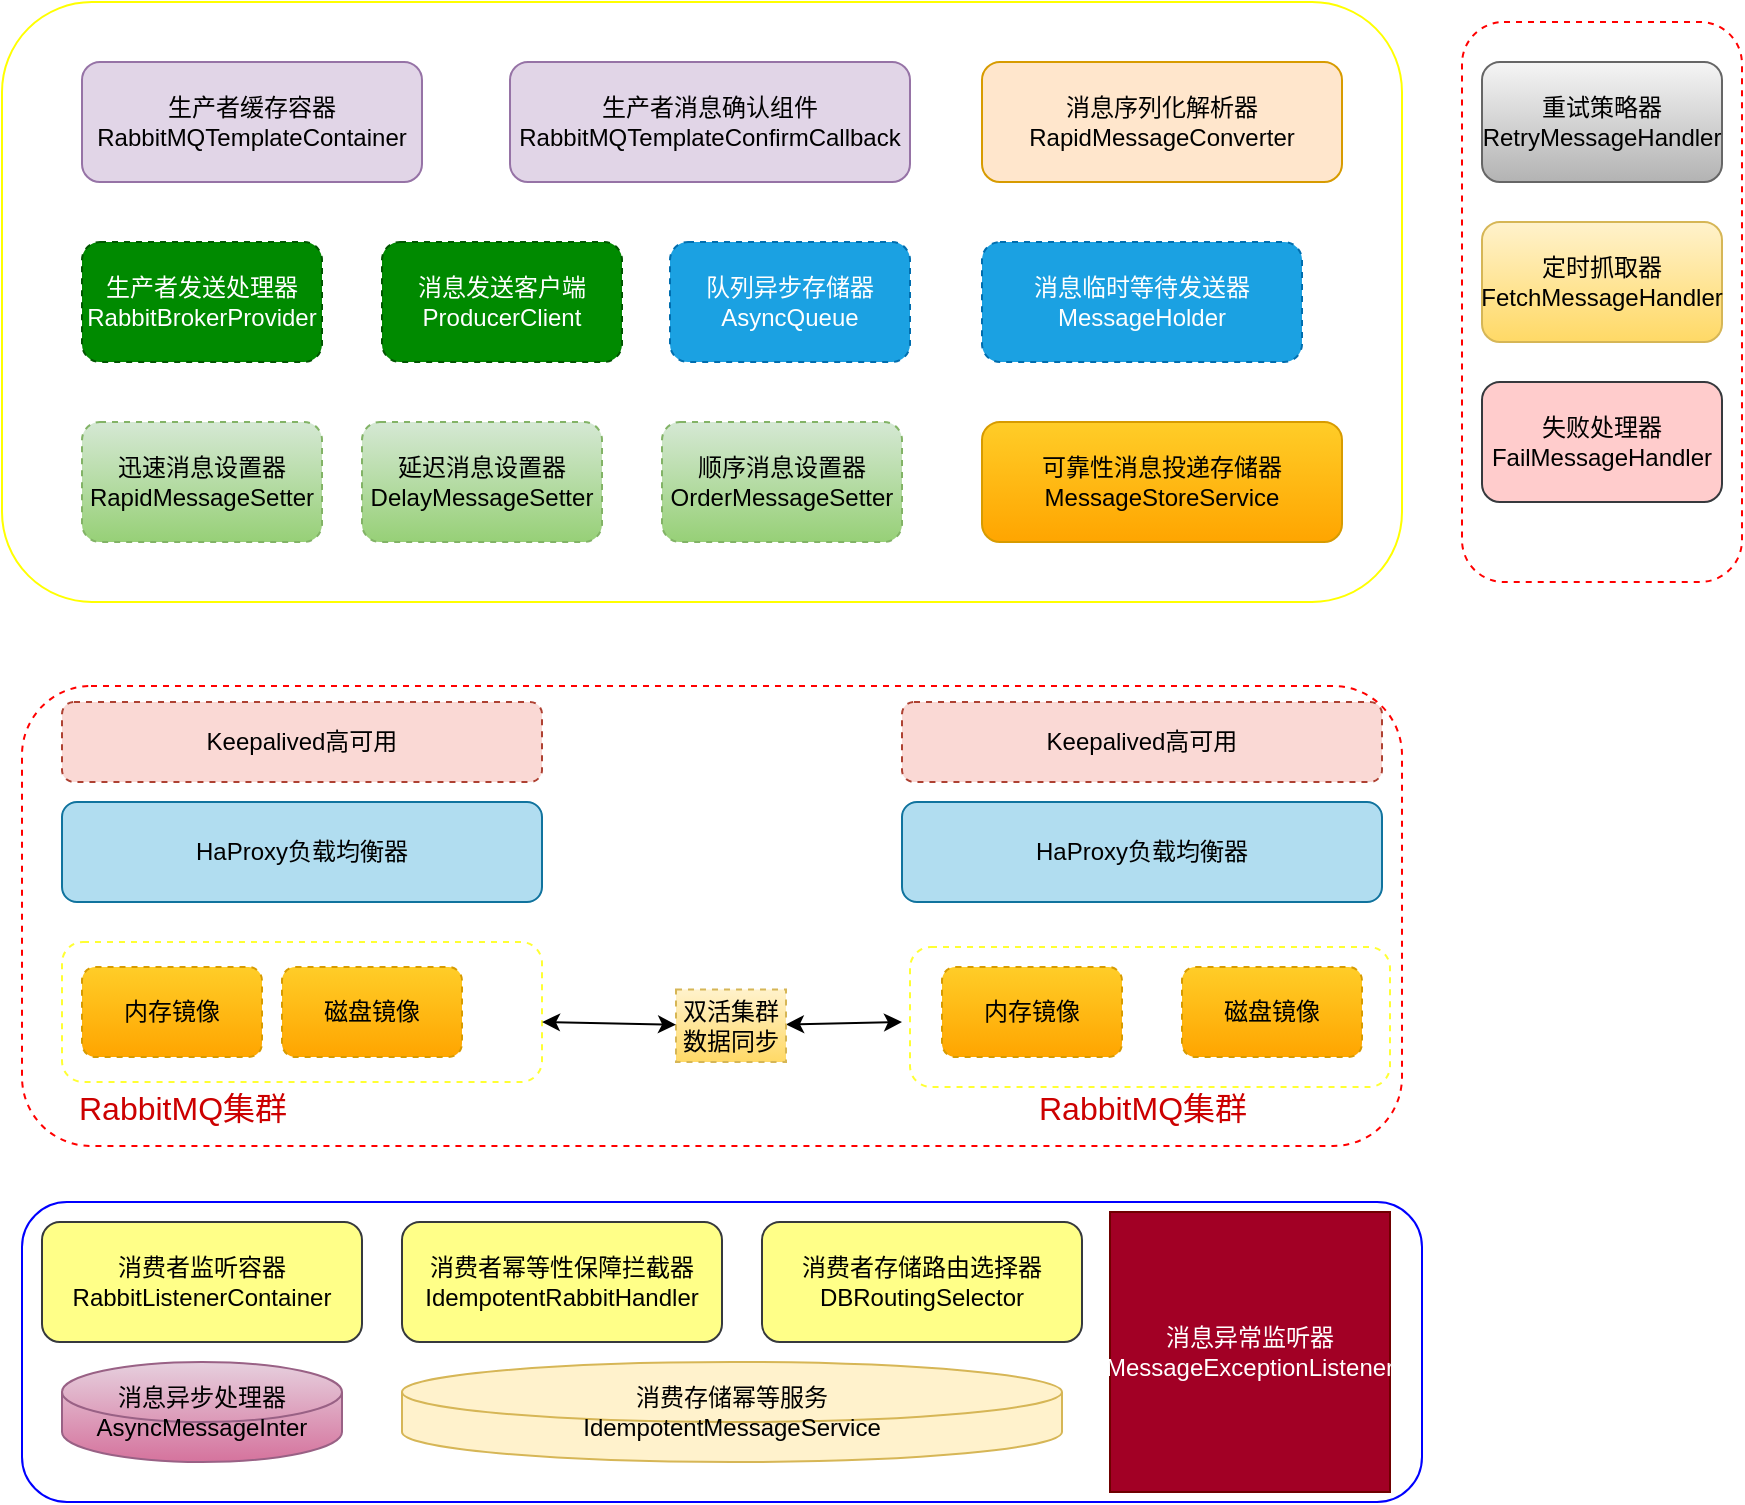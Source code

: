 <mxfile version="13.6.2" type="github">
  <diagram id="P6TvXCnjRWAEkAIBW0NS" name="Page-1">
    <mxGraphModel dx="1057" dy="556" grid="1" gridSize="10" guides="1" tooltips="1" connect="1" arrows="1" fold="1" page="1" pageScale="1" pageWidth="827" pageHeight="1169" math="0" shadow="0">
      <root>
        <mxCell id="0" />
        <mxCell id="1" parent="0" />
        <mxCell id="zeejk2wRZX3xNiYEe8MK-2" value="" style="rounded=1;whiteSpace=wrap;html=1;strokeColor=#FFFF00;" parent="1" vertex="1">
          <mxGeometry x="60" y="140" width="700" height="300" as="geometry" />
        </mxCell>
        <mxCell id="zeejk2wRZX3xNiYEe8MK-3" value="生产者缓存容器&lt;br&gt;RabbitMQTemplateContainer" style="rounded=1;whiteSpace=wrap;html=1;fillColor=#e1d5e7;strokeColor=#9673a6;" parent="1" vertex="1">
          <mxGeometry x="100" y="170" width="170" height="60" as="geometry" />
        </mxCell>
        <mxCell id="zeejk2wRZX3xNiYEe8MK-4" value="生产者消息确认组件&lt;br&gt;RabbitMQTemplateConfirmCallback" style="rounded=1;whiteSpace=wrap;html=1;fillColor=#e1d5e7;strokeColor=#9673a6;" parent="1" vertex="1">
          <mxGeometry x="314" y="170" width="200" height="60" as="geometry" />
        </mxCell>
        <mxCell id="zeejk2wRZX3xNiYEe8MK-5" value="消息序列化解析器&lt;br&gt;RapidMessageConverter" style="rounded=1;whiteSpace=wrap;html=1;fillColor=#ffe6cc;strokeColor=#d79b00;" parent="1" vertex="1">
          <mxGeometry x="550" y="170" width="180" height="60" as="geometry" />
        </mxCell>
        <mxCell id="zeejk2wRZX3xNiYEe8MK-6" value="" style="rounded=1;whiteSpace=wrap;html=1;strokeColor=#FF0000;dashed=1;" parent="1" vertex="1">
          <mxGeometry x="790" y="150" width="140" height="280" as="geometry" />
        </mxCell>
        <mxCell id="zeejk2wRZX3xNiYEe8MK-7" value="重试策略器&lt;br&gt;RetryMessageHandler" style="rounded=1;whiteSpace=wrap;html=1;gradientColor=#b3b3b3;fillColor=#f5f5f5;strokeColor=#666666;" parent="1" vertex="1">
          <mxGeometry x="800" y="170" width="120" height="60" as="geometry" />
        </mxCell>
        <mxCell id="zeejk2wRZX3xNiYEe8MK-8" value="定时抓取器&lt;br&gt;FetchMessageHandler" style="whiteSpace=wrap;html=1;rounded=1;gradientColor=#ffd966;fillColor=#fff2cc;strokeColor=#d6b656;" parent="1" vertex="1">
          <mxGeometry x="800" y="250" width="120" height="60" as="geometry" />
        </mxCell>
        <mxCell id="zeejk2wRZX3xNiYEe8MK-10" value="失败处理器&lt;br&gt;FailMessageHandler" style="whiteSpace=wrap;html=1;rounded=1;fillColor=#ffcccc;strokeColor=#36393d;" parent="1" vertex="1">
          <mxGeometry x="800" y="330" width="120" height="60" as="geometry" />
        </mxCell>
        <mxCell id="WZyE_00GLUunNfpsQaMZ-1" style="edgeStyle=orthogonalEdgeStyle;rounded=0;orthogonalLoop=1;jettySize=auto;html=1;exitX=0.5;exitY=1;exitDx=0;exitDy=0;" parent="1" source="zeejk2wRZX3xNiYEe8MK-6" target="zeejk2wRZX3xNiYEe8MK-6" edge="1">
          <mxGeometry relative="1" as="geometry" />
        </mxCell>
        <mxCell id="oUx9ikr47q5RDLOfCzzH-1" value="生产者发送处理器&lt;br&gt;RabbitBrokerProvider" style="rounded=1;whiteSpace=wrap;html=1;dashed=1;strokeColor=#005700;fillColor=#008a00;fontColor=#ffffff;" vertex="1" parent="1">
          <mxGeometry x="100" y="260" width="120" height="60" as="geometry" />
        </mxCell>
        <mxCell id="oUx9ikr47q5RDLOfCzzH-2" value="消息发送客户端&lt;br&gt;ProducerClient" style="rounded=1;whiteSpace=wrap;html=1;dashed=1;strokeColor=#005700;fillColor=#008a00;fontColor=#ffffff;" vertex="1" parent="1">
          <mxGeometry x="250" y="260" width="120" height="60" as="geometry" />
        </mxCell>
        <mxCell id="oUx9ikr47q5RDLOfCzzH-3" value="队列异步存储器&lt;br&gt;AsyncQueue" style="rounded=1;whiteSpace=wrap;html=1;dashed=1;strokeColor=#006EAF;fillColor=#1ba1e2;fontColor=#ffffff;" vertex="1" parent="1">
          <mxGeometry x="394" y="260" width="120" height="60" as="geometry" />
        </mxCell>
        <mxCell id="oUx9ikr47q5RDLOfCzzH-4" value="消息临时等待发送器&lt;br&gt;MessageHolder" style="rounded=1;whiteSpace=wrap;html=1;dashed=1;strokeColor=#006EAF;fillColor=#1ba1e2;fontColor=#ffffff;" vertex="1" parent="1">
          <mxGeometry x="550" y="260" width="160" height="60" as="geometry" />
        </mxCell>
        <mxCell id="oUx9ikr47q5RDLOfCzzH-5" value="迅速消息设置器&lt;br&gt;RapidMessageSetter" style="rounded=1;whiteSpace=wrap;html=1;dashed=1;strokeColor=#82b366;fillColor=#d5e8d4;gradientColor=#97d077;" vertex="1" parent="1">
          <mxGeometry x="100" y="350" width="120" height="60" as="geometry" />
        </mxCell>
        <mxCell id="oUx9ikr47q5RDLOfCzzH-6" value="延迟消息设置器&lt;br&gt;DelayMessageSetter" style="rounded=1;whiteSpace=wrap;html=1;dashed=1;strokeColor=#82b366;fillColor=#d5e8d4;gradientColor=#97d077;" vertex="1" parent="1">
          <mxGeometry x="240" y="350" width="120" height="60" as="geometry" />
        </mxCell>
        <mxCell id="oUx9ikr47q5RDLOfCzzH-7" value="顺序消息设置器&lt;br&gt;OrderMessageSetter" style="rounded=1;whiteSpace=wrap;html=1;dashed=1;strokeColor=#82b366;fillColor=#d5e8d4;gradientColor=#97d077;" vertex="1" parent="1">
          <mxGeometry x="390" y="350" width="120" height="60" as="geometry" />
        </mxCell>
        <mxCell id="oUx9ikr47q5RDLOfCzzH-8" value="可靠性消息投递存储器&lt;br&gt;MessageStoreService" style="rounded=1;whiteSpace=wrap;html=1;strokeColor=#d79b00;fillColor=#ffcd28;gradientColor=#ffa500;" vertex="1" parent="1">
          <mxGeometry x="550" y="350" width="180" height="60" as="geometry" />
        </mxCell>
        <mxCell id="oUx9ikr47q5RDLOfCzzH-9" value="" style="rounded=1;whiteSpace=wrap;html=1;strokeColor=#FF0000;dashed=1;" vertex="1" parent="1">
          <mxGeometry x="70" y="482" width="690" height="230" as="geometry" />
        </mxCell>
        <mxCell id="oUx9ikr47q5RDLOfCzzH-10" value="Keepalived高可用" style="rounded=1;whiteSpace=wrap;html=1;dashed=1;strokeColor=#ae4132;fillColor=#fad9d5;" vertex="1" parent="1">
          <mxGeometry x="90" y="490" width="240" height="40" as="geometry" />
        </mxCell>
        <mxCell id="oUx9ikr47q5RDLOfCzzH-11" value="Keepalived高可用" style="rounded=1;whiteSpace=wrap;html=1;dashed=1;strokeColor=#ae4132;fillColor=#fad9d5;" vertex="1" parent="1">
          <mxGeometry x="510" y="490" width="240" height="40" as="geometry" />
        </mxCell>
        <mxCell id="oUx9ikr47q5RDLOfCzzH-12" value="HaProxy负载均衡器" style="rounded=1;whiteSpace=wrap;html=1;strokeColor=#10739e;fillColor=#b1ddf0;" vertex="1" parent="1">
          <mxGeometry x="90" y="540" width="240" height="50" as="geometry" />
        </mxCell>
        <mxCell id="oUx9ikr47q5RDLOfCzzH-14" value="HaProxy负载均衡器" style="rounded=1;whiteSpace=wrap;html=1;strokeColor=#10739e;fillColor=#b1ddf0;" vertex="1" parent="1">
          <mxGeometry x="510" y="540" width="240" height="50" as="geometry" />
        </mxCell>
        <mxCell id="oUx9ikr47q5RDLOfCzzH-15" value="" style="rounded=1;whiteSpace=wrap;html=1;dashed=1;strokeColor=#FFFF33;" vertex="1" parent="1">
          <mxGeometry x="90" y="610" width="240" height="70" as="geometry" />
        </mxCell>
        <mxCell id="oUx9ikr47q5RDLOfCzzH-17" value="内存镜像" style="rounded=1;whiteSpace=wrap;html=1;dashed=1;strokeColor=#d79b00;fillColor=#ffcd28;gradientColor=#ffa500;" vertex="1" parent="1">
          <mxGeometry x="100" y="622.5" width="90" height="45" as="geometry" />
        </mxCell>
        <mxCell id="oUx9ikr47q5RDLOfCzzH-18" value="磁盘镜像" style="rounded=1;whiteSpace=wrap;html=1;dashed=1;strokeColor=#d79b00;fillColor=#ffcd28;gradientColor=#ffa500;" vertex="1" parent="1">
          <mxGeometry x="200" y="622.5" width="90" height="45" as="geometry" />
        </mxCell>
        <mxCell id="oUx9ikr47q5RDLOfCzzH-19" value="" style="rounded=1;whiteSpace=wrap;html=1;dashed=1;strokeColor=#FFFF33;" vertex="1" parent="1">
          <mxGeometry x="514" y="612.5" width="240" height="70" as="geometry" />
        </mxCell>
        <mxCell id="oUx9ikr47q5RDLOfCzzH-20" value="内存镜像" style="rounded=1;whiteSpace=wrap;html=1;dashed=1;strokeColor=#d79b00;fillColor=#ffcd28;gradientColor=#ffa500;" vertex="1" parent="1">
          <mxGeometry x="530" y="622.5" width="90" height="45" as="geometry" />
        </mxCell>
        <mxCell id="oUx9ikr47q5RDLOfCzzH-21" value="磁盘镜像" style="rounded=1;whiteSpace=wrap;html=1;dashed=1;strokeColor=#d79b00;fillColor=#ffcd28;gradientColor=#ffa500;" vertex="1" parent="1">
          <mxGeometry x="650" y="622.5" width="90" height="45" as="geometry" />
        </mxCell>
        <mxCell id="oUx9ikr47q5RDLOfCzzH-22" value="" style="endArrow=classic;startArrow=classic;html=1;" edge="1" parent="1" source="oUx9ikr47q5RDLOfCzzH-29">
          <mxGeometry width="50" height="50" relative="1" as="geometry">
            <mxPoint x="330" y="650" as="sourcePoint" />
            <mxPoint x="510" y="650" as="targetPoint" />
          </mxGeometry>
        </mxCell>
        <mxCell id="oUx9ikr47q5RDLOfCzzH-29" value="双活集群&lt;br&gt;数据同步" style="text;html=1;strokeColor=#d6b656;fillColor=#fff2cc;align=center;verticalAlign=middle;whiteSpace=wrap;rounded=0;dashed=1;gradientColor=#ffd966;" vertex="1" parent="1">
          <mxGeometry x="397" y="633.75" width="55" height="36.25" as="geometry" />
        </mxCell>
        <mxCell id="oUx9ikr47q5RDLOfCzzH-35" value="" style="endArrow=classic;startArrow=classic;html=1;" edge="1" parent="1" target="oUx9ikr47q5RDLOfCzzH-29">
          <mxGeometry width="50" height="50" relative="1" as="geometry">
            <mxPoint x="330" y="650" as="sourcePoint" />
            <mxPoint x="510" y="650" as="targetPoint" />
          </mxGeometry>
        </mxCell>
        <mxCell id="oUx9ikr47q5RDLOfCzzH-36" value="&lt;font color=&quot;#cc0000&quot; style=&quot;font-size: 16px&quot;&gt;RabbitMQ集群&lt;/font&gt;" style="text;html=1;align=center;verticalAlign=middle;resizable=0;points=[];autosize=1;" vertex="1" parent="1">
          <mxGeometry x="90" y="682.5" width="120" height="20" as="geometry" />
        </mxCell>
        <mxCell id="oUx9ikr47q5RDLOfCzzH-37" value="&lt;font color=&quot;#cc0000&quot; style=&quot;font-size: 16px&quot;&gt;RabbitMQ集群&lt;/font&gt;" style="text;html=1;align=center;verticalAlign=middle;resizable=0;points=[];autosize=1;" vertex="1" parent="1">
          <mxGeometry x="570" y="682.5" width="120" height="20" as="geometry" />
        </mxCell>
        <mxCell id="oUx9ikr47q5RDLOfCzzH-40" value="" style="rounded=1;whiteSpace=wrap;html=1;strokeColor=#0000FF;" vertex="1" parent="1">
          <mxGeometry x="70" y="740" width="700" height="150" as="geometry" />
        </mxCell>
        <mxCell id="oUx9ikr47q5RDLOfCzzH-41" value="消费者监听容器&lt;br&gt;RabbitListenerContainer" style="rounded=1;whiteSpace=wrap;html=1;strokeColor=#36393d;fillColor=#ffff88;" vertex="1" parent="1">
          <mxGeometry x="80" y="750" width="160" height="60" as="geometry" />
        </mxCell>
        <mxCell id="oUx9ikr47q5RDLOfCzzH-42" value="消费者幂等性保障拦截器&lt;br&gt;IdempotentRabbitHandler" style="rounded=1;whiteSpace=wrap;html=1;strokeColor=#36393d;fillColor=#ffff88;" vertex="1" parent="1">
          <mxGeometry x="260" y="750" width="160" height="60" as="geometry" />
        </mxCell>
        <mxCell id="oUx9ikr47q5RDLOfCzzH-43" value="消费者存储路由选择器&lt;br&gt;DBRoutingSelector" style="rounded=1;whiteSpace=wrap;html=1;strokeColor=#36393d;fillColor=#ffff88;" vertex="1" parent="1">
          <mxGeometry x="440" y="750" width="160" height="60" as="geometry" />
        </mxCell>
        <mxCell id="oUx9ikr47q5RDLOfCzzH-44" value="消息异步处理器&lt;br&gt;AsyncMessageInter" style="shape=cylinder2;whiteSpace=wrap;html=1;boundedLbl=1;backgroundOutline=1;size=15;strokeColor=#996185;gradientColor=#d5739d;fillColor=#e6d0de;" vertex="1" parent="1">
          <mxGeometry x="90" y="820" width="140" height="50" as="geometry" />
        </mxCell>
        <mxCell id="oUx9ikr47q5RDLOfCzzH-45" value="消费存储幂等服务&lt;br&gt;IdempotentMessageService" style="shape=cylinder2;whiteSpace=wrap;html=1;boundedLbl=1;backgroundOutline=1;size=15;strokeColor=#d6b656;fillColor=#fff2cc;" vertex="1" parent="1">
          <mxGeometry x="260" y="820" width="330" height="50" as="geometry" />
        </mxCell>
        <mxCell id="oUx9ikr47q5RDLOfCzzH-46" value="消息异常监听器&lt;br&gt;MessageExceptionListener" style="whiteSpace=wrap;html=1;aspect=fixed;strokeColor=#6F0000;fillColor=#a20025;fontColor=#ffffff;" vertex="1" parent="1">
          <mxGeometry x="614" y="745" width="140" height="140" as="geometry" />
        </mxCell>
      </root>
    </mxGraphModel>
  </diagram>
</mxfile>
